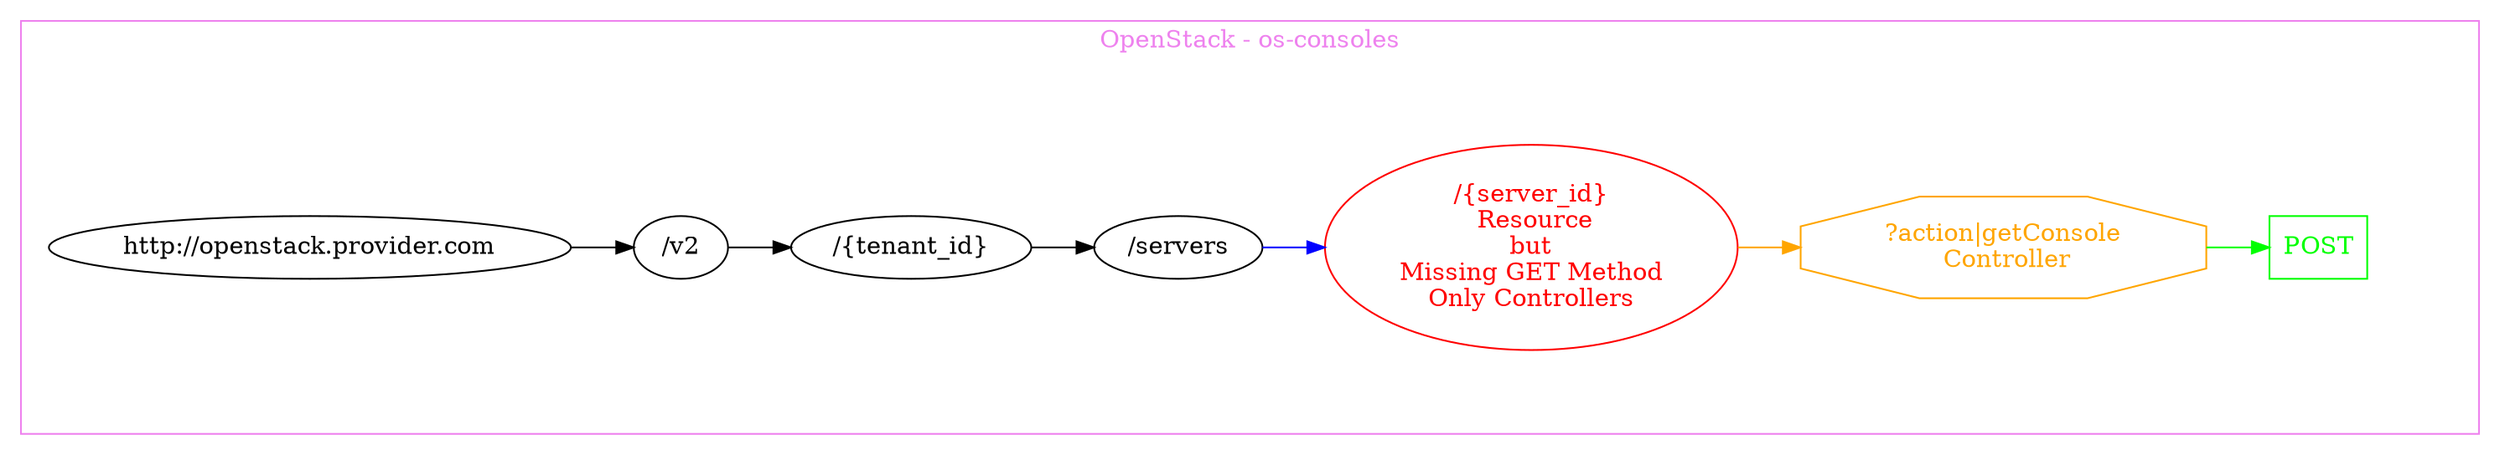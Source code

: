 digraph Cloud_Computing_REST_API {
rankdir="LR";
subgraph cluster_0 {
label="OpenStack - os-consoles"
color=violet
fontcolor=violet
subgraph cluster_1 {
label=""
color=white
fontcolor=white
node1 [label="http://openstack.provider.com", shape="ellipse", color="black", fontcolor="black"]
node1 -> node2 [color="black", fontcolor="black"]
subgraph cluster_2 {
label=""
color=white
fontcolor=white
node2 [label="/v2", shape="ellipse", color="black", fontcolor="black"]
node2 -> node3 [color="black", fontcolor="black"]
subgraph cluster_3 {
label=""
color=white
fontcolor=white
node3 [label="/{tenant_id}", shape="ellipse", color="black", fontcolor="black"]
node3 -> node4 [color="black", fontcolor="black"]
subgraph cluster_4 {
label=""
color=white
fontcolor=white
node4 [label="/servers", shape="ellipse", color="black", fontcolor="black"]
node4 -> node5 [color="blue", fontcolor="blue"]
subgraph cluster_5 {
label=""
color=white
fontcolor=white
node5 [label="/{server_id}\n Resource\nbut\nMissing GET Method\nOnly Controllers", shape="ellipse", color="red", fontcolor="red"]
node5 -> node6 [color="orange", fontcolor="orange"]
subgraph cluster_6 {
label=""
color=white
fontcolor=white
node6 [label="?action|getConsole\n Controller", shape="octagon", color="orange", fontcolor="orange"]
node6 -> node7 [color="green", fontcolor="green"]
subgraph cluster_7 {
label=""
color=white
fontcolor=white
node7 [label="POST", shape="box", color="green", fontcolor="green"]
}
}
}
}
}
}
}
}
}
